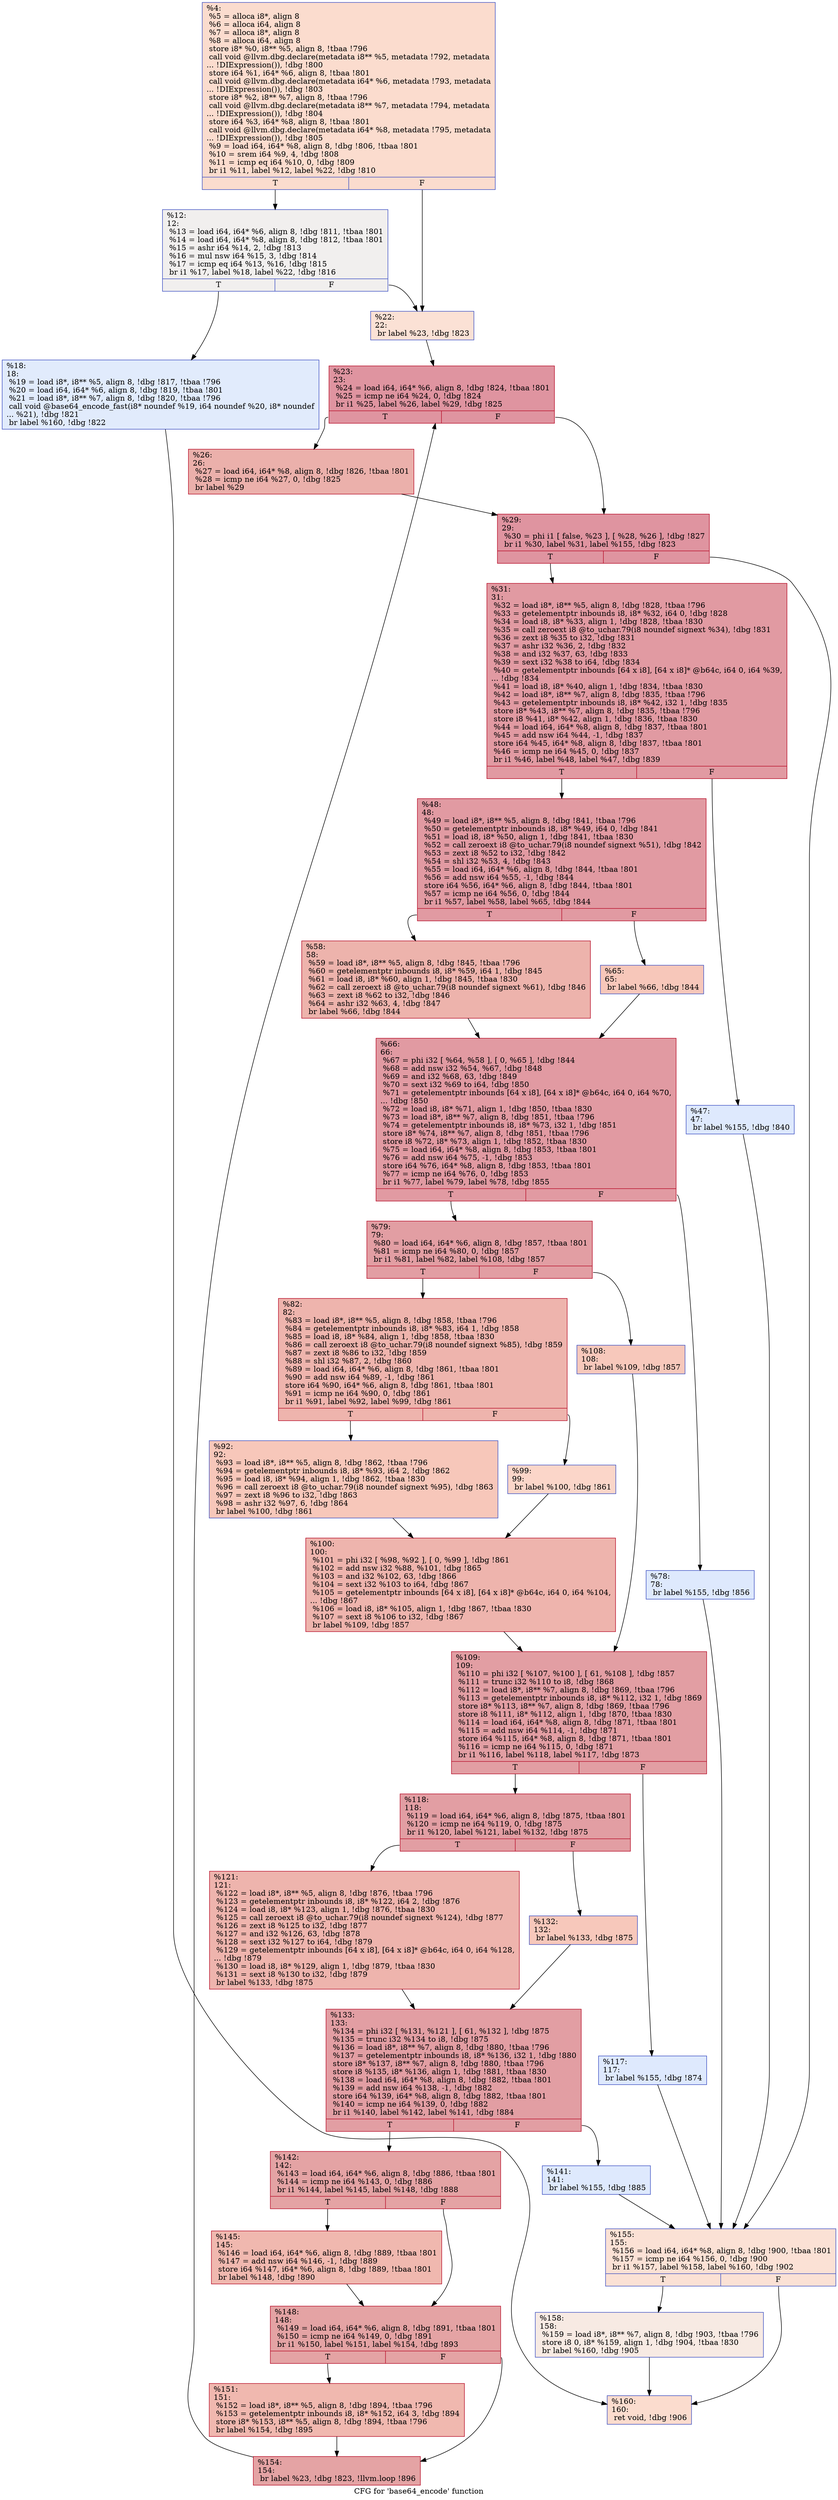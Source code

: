 digraph "CFG for 'base64_encode' function" {
	label="CFG for 'base64_encode' function";

	Node0xda5ec0 [shape=record,color="#3d50c3ff", style=filled, fillcolor="#f7af9170",label="{%4:\l  %5 = alloca i8*, align 8\l  %6 = alloca i64, align 8\l  %7 = alloca i8*, align 8\l  %8 = alloca i64, align 8\l  store i8* %0, i8** %5, align 8, !tbaa !796\l  call void @llvm.dbg.declare(metadata i8** %5, metadata !792, metadata\l... !DIExpression()), !dbg !800\l  store i64 %1, i64* %6, align 8, !tbaa !801\l  call void @llvm.dbg.declare(metadata i64* %6, metadata !793, metadata\l... !DIExpression()), !dbg !803\l  store i8* %2, i8** %7, align 8, !tbaa !796\l  call void @llvm.dbg.declare(metadata i8** %7, metadata !794, metadata\l... !DIExpression()), !dbg !804\l  store i64 %3, i64* %8, align 8, !tbaa !801\l  call void @llvm.dbg.declare(metadata i64* %8, metadata !795, metadata\l... !DIExpression()), !dbg !805\l  %9 = load i64, i64* %8, align 8, !dbg !806, !tbaa !801\l  %10 = srem i64 %9, 4, !dbg !808\l  %11 = icmp eq i64 %10, 0, !dbg !809\l  br i1 %11, label %12, label %22, !dbg !810\l|{<s0>T|<s1>F}}"];
	Node0xda5ec0:s0 -> Node0xda6190;
	Node0xda5ec0:s1 -> Node0xe77750;
	Node0xda6190 [shape=record,color="#3d50c3ff", style=filled, fillcolor="#e0dbd870",label="{%12:\l12:                                               \l  %13 = load i64, i64* %6, align 8, !dbg !811, !tbaa !801\l  %14 = load i64, i64* %8, align 8, !dbg !812, !tbaa !801\l  %15 = ashr i64 %14, 2, !dbg !813\l  %16 = mul nsw i64 %15, 3, !dbg !814\l  %17 = icmp eq i64 %13, %16, !dbg !815\l  br i1 %17, label %18, label %22, !dbg !816\l|{<s0>T|<s1>F}}"];
	Node0xda6190:s0 -> Node0xe77700;
	Node0xda6190:s1 -> Node0xe77750;
	Node0xe77700 [shape=record,color="#3d50c3ff", style=filled, fillcolor="#bbd1f870",label="{%18:\l18:                                               \l  %19 = load i8*, i8** %5, align 8, !dbg !817, !tbaa !796\l  %20 = load i64, i64* %6, align 8, !dbg !819, !tbaa !801\l  %21 = load i8*, i8** %7, align 8, !dbg !820, !tbaa !796\l  call void @base64_encode_fast(i8* noundef %19, i64 noundef %20, i8* noundef\l... %21), !dbg !821\l  br label %160, !dbg !822\l}"];
	Node0xe77700 -> Node0xe78100;
	Node0xe77750 [shape=record,color="#3d50c3ff", style=filled, fillcolor="#f7bca170",label="{%22:\l22:                                               \l  br label %23, !dbg !823\l}"];
	Node0xe77750 -> Node0xe777a0;
	Node0xe777a0 [shape=record,color="#b70d28ff", style=filled, fillcolor="#b70d2870",label="{%23:\l23:                                               \l  %24 = load i64, i64* %6, align 8, !dbg !824, !tbaa !801\l  %25 = icmp ne i64 %24, 0, !dbg !824\l  br i1 %25, label %26, label %29, !dbg !825\l|{<s0>T|<s1>F}}"];
	Node0xe777a0:s0 -> Node0xe777f0;
	Node0xe777a0:s1 -> Node0xe77840;
	Node0xe777f0 [shape=record,color="#b70d28ff", style=filled, fillcolor="#d24b4070",label="{%26:\l26:                                               \l  %27 = load i64, i64* %8, align 8, !dbg !826, !tbaa !801\l  %28 = icmp ne i64 %27, 0, !dbg !825\l  br label %29\l}"];
	Node0xe777f0 -> Node0xe77840;
	Node0xe77840 [shape=record,color="#b70d28ff", style=filled, fillcolor="#b70d2870",label="{%29:\l29:                                               \l  %30 = phi i1 [ false, %23 ], [ %28, %26 ], !dbg !827\l  br i1 %30, label %31, label %155, !dbg !823\l|{<s0>T|<s1>F}}"];
	Node0xe77840:s0 -> Node0xe77890;
	Node0xe77840:s1 -> Node0xe78060;
	Node0xe77890 [shape=record,color="#b70d28ff", style=filled, fillcolor="#bb1b2c70",label="{%31:\l31:                                               \l  %32 = load i8*, i8** %5, align 8, !dbg !828, !tbaa !796\l  %33 = getelementptr inbounds i8, i8* %32, i64 0, !dbg !828\l  %34 = load i8, i8* %33, align 1, !dbg !828, !tbaa !830\l  %35 = call zeroext i8 @to_uchar.79(i8 noundef signext %34), !dbg !831\l  %36 = zext i8 %35 to i32, !dbg !831\l  %37 = ashr i32 %36, 2, !dbg !832\l  %38 = and i32 %37, 63, !dbg !833\l  %39 = sext i32 %38 to i64, !dbg !834\l  %40 = getelementptr inbounds [64 x i8], [64 x i8]* @b64c, i64 0, i64 %39,\l... !dbg !834\l  %41 = load i8, i8* %40, align 1, !dbg !834, !tbaa !830\l  %42 = load i8*, i8** %7, align 8, !dbg !835, !tbaa !796\l  %43 = getelementptr inbounds i8, i8* %42, i32 1, !dbg !835\l  store i8* %43, i8** %7, align 8, !dbg !835, !tbaa !796\l  store i8 %41, i8* %42, align 1, !dbg !836, !tbaa !830\l  %44 = load i64, i64* %8, align 8, !dbg !837, !tbaa !801\l  %45 = add nsw i64 %44, -1, !dbg !837\l  store i64 %45, i64* %8, align 8, !dbg !837, !tbaa !801\l  %46 = icmp ne i64 %45, 0, !dbg !837\l  br i1 %46, label %48, label %47, !dbg !839\l|{<s0>T|<s1>F}}"];
	Node0xe77890:s0 -> Node0xe77930;
	Node0xe77890:s1 -> Node0xe778e0;
	Node0xe778e0 [shape=record,color="#3d50c3ff", style=filled, fillcolor="#b5cdfa70",label="{%47:\l47:                                               \l  br label %155, !dbg !840\l}"];
	Node0xe778e0 -> Node0xe78060;
	Node0xe77930 [shape=record,color="#b70d28ff", style=filled, fillcolor="#bb1b2c70",label="{%48:\l48:                                               \l  %49 = load i8*, i8** %5, align 8, !dbg !841, !tbaa !796\l  %50 = getelementptr inbounds i8, i8* %49, i64 0, !dbg !841\l  %51 = load i8, i8* %50, align 1, !dbg !841, !tbaa !830\l  %52 = call zeroext i8 @to_uchar.79(i8 noundef signext %51), !dbg !842\l  %53 = zext i8 %52 to i32, !dbg !842\l  %54 = shl i32 %53, 4, !dbg !843\l  %55 = load i64, i64* %6, align 8, !dbg !844, !tbaa !801\l  %56 = add nsw i64 %55, -1, !dbg !844\l  store i64 %56, i64* %6, align 8, !dbg !844, !tbaa !801\l  %57 = icmp ne i64 %56, 0, !dbg !844\l  br i1 %57, label %58, label %65, !dbg !844\l|{<s0>T|<s1>F}}"];
	Node0xe77930:s0 -> Node0xe77980;
	Node0xe77930:s1 -> Node0xe779d0;
	Node0xe77980 [shape=record,color="#b70d28ff", style=filled, fillcolor="#d6524470",label="{%58:\l58:                                               \l  %59 = load i8*, i8** %5, align 8, !dbg !845, !tbaa !796\l  %60 = getelementptr inbounds i8, i8* %59, i64 1, !dbg !845\l  %61 = load i8, i8* %60, align 1, !dbg !845, !tbaa !830\l  %62 = call zeroext i8 @to_uchar.79(i8 noundef signext %61), !dbg !846\l  %63 = zext i8 %62 to i32, !dbg !846\l  %64 = ashr i32 %63, 4, !dbg !847\l  br label %66, !dbg !844\l}"];
	Node0xe77980 -> Node0xe77a20;
	Node0xe779d0 [shape=record,color="#3d50c3ff", style=filled, fillcolor="#ec7f6370",label="{%65:\l65:                                               \l  br label %66, !dbg !844\l}"];
	Node0xe779d0 -> Node0xe77a20;
	Node0xe77a20 [shape=record,color="#b70d28ff", style=filled, fillcolor="#bb1b2c70",label="{%66:\l66:                                               \l  %67 = phi i32 [ %64, %58 ], [ 0, %65 ], !dbg !844\l  %68 = add nsw i32 %54, %67, !dbg !848\l  %69 = and i32 %68, 63, !dbg !849\l  %70 = sext i32 %69 to i64, !dbg !850\l  %71 = getelementptr inbounds [64 x i8], [64 x i8]* @b64c, i64 0, i64 %70,\l... !dbg !850\l  %72 = load i8, i8* %71, align 1, !dbg !850, !tbaa !830\l  %73 = load i8*, i8** %7, align 8, !dbg !851, !tbaa !796\l  %74 = getelementptr inbounds i8, i8* %73, i32 1, !dbg !851\l  store i8* %74, i8** %7, align 8, !dbg !851, !tbaa !796\l  store i8 %72, i8* %73, align 1, !dbg !852, !tbaa !830\l  %75 = load i64, i64* %8, align 8, !dbg !853, !tbaa !801\l  %76 = add nsw i64 %75, -1, !dbg !853\l  store i64 %76, i64* %8, align 8, !dbg !853, !tbaa !801\l  %77 = icmp ne i64 %76, 0, !dbg !853\l  br i1 %77, label %79, label %78, !dbg !855\l|{<s0>T|<s1>F}}"];
	Node0xe77a20:s0 -> Node0xe77ac0;
	Node0xe77a20:s1 -> Node0xe77a70;
	Node0xe77a70 [shape=record,color="#3d50c3ff", style=filled, fillcolor="#b5cdfa70",label="{%78:\l78:                                               \l  br label %155, !dbg !856\l}"];
	Node0xe77a70 -> Node0xe78060;
	Node0xe77ac0 [shape=record,color="#b70d28ff", style=filled, fillcolor="#be242e70",label="{%79:\l79:                                               \l  %80 = load i64, i64* %6, align 8, !dbg !857, !tbaa !801\l  %81 = icmp ne i64 %80, 0, !dbg !857\l  br i1 %81, label %82, label %108, !dbg !857\l|{<s0>T|<s1>F}}"];
	Node0xe77ac0:s0 -> Node0xe77b10;
	Node0xe77ac0:s1 -> Node0xe77c50;
	Node0xe77b10 [shape=record,color="#b70d28ff", style=filled, fillcolor="#d8564670",label="{%82:\l82:                                               \l  %83 = load i8*, i8** %5, align 8, !dbg !858, !tbaa !796\l  %84 = getelementptr inbounds i8, i8* %83, i64 1, !dbg !858\l  %85 = load i8, i8* %84, align 1, !dbg !858, !tbaa !830\l  %86 = call zeroext i8 @to_uchar.79(i8 noundef signext %85), !dbg !859\l  %87 = zext i8 %86 to i32, !dbg !859\l  %88 = shl i32 %87, 2, !dbg !860\l  %89 = load i64, i64* %6, align 8, !dbg !861, !tbaa !801\l  %90 = add nsw i64 %89, -1, !dbg !861\l  store i64 %90, i64* %6, align 8, !dbg !861, !tbaa !801\l  %91 = icmp ne i64 %90, 0, !dbg !861\l  br i1 %91, label %92, label %99, !dbg !861\l|{<s0>T|<s1>F}}"];
	Node0xe77b10:s0 -> Node0xe77b60;
	Node0xe77b10:s1 -> Node0xe77bb0;
	Node0xe77b60 [shape=record,color="#3d50c3ff", style=filled, fillcolor="#ec7f6370",label="{%92:\l92:                                               \l  %93 = load i8*, i8** %5, align 8, !dbg !862, !tbaa !796\l  %94 = getelementptr inbounds i8, i8* %93, i64 2, !dbg !862\l  %95 = load i8, i8* %94, align 1, !dbg !862, !tbaa !830\l  %96 = call zeroext i8 @to_uchar.79(i8 noundef signext %95), !dbg !863\l  %97 = zext i8 %96 to i32, !dbg !863\l  %98 = ashr i32 %97, 6, !dbg !864\l  br label %100, !dbg !861\l}"];
	Node0xe77b60 -> Node0xe77c00;
	Node0xe77bb0 [shape=record,color="#3d50c3ff", style=filled, fillcolor="#f6a38570",label="{%99:\l99:                                               \l  br label %100, !dbg !861\l}"];
	Node0xe77bb0 -> Node0xe77c00;
	Node0xe77c00 [shape=record,color="#b70d28ff", style=filled, fillcolor="#d8564670",label="{%100:\l100:                                              \l  %101 = phi i32 [ %98, %92 ], [ 0, %99 ], !dbg !861\l  %102 = add nsw i32 %88, %101, !dbg !865\l  %103 = and i32 %102, 63, !dbg !866\l  %104 = sext i32 %103 to i64, !dbg !867\l  %105 = getelementptr inbounds [64 x i8], [64 x i8]* @b64c, i64 0, i64 %104,\l... !dbg !867\l  %106 = load i8, i8* %105, align 1, !dbg !867, !tbaa !830\l  %107 = sext i8 %106 to i32, !dbg !867\l  br label %109, !dbg !857\l}"];
	Node0xe77c00 -> Node0xe77ca0;
	Node0xe77c50 [shape=record,color="#3d50c3ff", style=filled, fillcolor="#ed836670",label="{%108:\l108:                                              \l  br label %109, !dbg !857\l}"];
	Node0xe77c50 -> Node0xe77ca0;
	Node0xe77ca0 [shape=record,color="#b70d28ff", style=filled, fillcolor="#be242e70",label="{%109:\l109:                                              \l  %110 = phi i32 [ %107, %100 ], [ 61, %108 ], !dbg !857\l  %111 = trunc i32 %110 to i8, !dbg !868\l  %112 = load i8*, i8** %7, align 8, !dbg !869, !tbaa !796\l  %113 = getelementptr inbounds i8, i8* %112, i32 1, !dbg !869\l  store i8* %113, i8** %7, align 8, !dbg !869, !tbaa !796\l  store i8 %111, i8* %112, align 1, !dbg !870, !tbaa !830\l  %114 = load i64, i64* %8, align 8, !dbg !871, !tbaa !801\l  %115 = add nsw i64 %114, -1, !dbg !871\l  store i64 %115, i64* %8, align 8, !dbg !871, !tbaa !801\l  %116 = icmp ne i64 %115, 0, !dbg !871\l  br i1 %116, label %118, label %117, !dbg !873\l|{<s0>T|<s1>F}}"];
	Node0xe77ca0:s0 -> Node0xe77d40;
	Node0xe77ca0:s1 -> Node0xe77cf0;
	Node0xe77cf0 [shape=record,color="#3d50c3ff", style=filled, fillcolor="#b5cdfa70",label="{%117:\l117:                                              \l  br label %155, !dbg !874\l}"];
	Node0xe77cf0 -> Node0xe78060;
	Node0xe77d40 [shape=record,color="#b70d28ff", style=filled, fillcolor="#be242e70",label="{%118:\l118:                                              \l  %119 = load i64, i64* %6, align 8, !dbg !875, !tbaa !801\l  %120 = icmp ne i64 %119, 0, !dbg !875\l  br i1 %120, label %121, label %132, !dbg !875\l|{<s0>T|<s1>F}}"];
	Node0xe77d40:s0 -> Node0xe77d90;
	Node0xe77d40:s1 -> Node0xe77de0;
	Node0xe77d90 [shape=record,color="#b70d28ff", style=filled, fillcolor="#d8564670",label="{%121:\l121:                                              \l  %122 = load i8*, i8** %5, align 8, !dbg !876, !tbaa !796\l  %123 = getelementptr inbounds i8, i8* %122, i64 2, !dbg !876\l  %124 = load i8, i8* %123, align 1, !dbg !876, !tbaa !830\l  %125 = call zeroext i8 @to_uchar.79(i8 noundef signext %124), !dbg !877\l  %126 = zext i8 %125 to i32, !dbg !877\l  %127 = and i32 %126, 63, !dbg !878\l  %128 = sext i32 %127 to i64, !dbg !879\l  %129 = getelementptr inbounds [64 x i8], [64 x i8]* @b64c, i64 0, i64 %128,\l... !dbg !879\l  %130 = load i8, i8* %129, align 1, !dbg !879, !tbaa !830\l  %131 = sext i8 %130 to i32, !dbg !879\l  br label %133, !dbg !875\l}"];
	Node0xe77d90 -> Node0xe77e30;
	Node0xe77de0 [shape=record,color="#3d50c3ff", style=filled, fillcolor="#ed836670",label="{%132:\l132:                                              \l  br label %133, !dbg !875\l}"];
	Node0xe77de0 -> Node0xe77e30;
	Node0xe77e30 [shape=record,color="#b70d28ff", style=filled, fillcolor="#be242e70",label="{%133:\l133:                                              \l  %134 = phi i32 [ %131, %121 ], [ 61, %132 ], !dbg !875\l  %135 = trunc i32 %134 to i8, !dbg !875\l  %136 = load i8*, i8** %7, align 8, !dbg !880, !tbaa !796\l  %137 = getelementptr inbounds i8, i8* %136, i32 1, !dbg !880\l  store i8* %137, i8** %7, align 8, !dbg !880, !tbaa !796\l  store i8 %135, i8* %136, align 1, !dbg !881, !tbaa !830\l  %138 = load i64, i64* %8, align 8, !dbg !882, !tbaa !801\l  %139 = add nsw i64 %138, -1, !dbg !882\l  store i64 %139, i64* %8, align 8, !dbg !882, !tbaa !801\l  %140 = icmp ne i64 %139, 0, !dbg !882\l  br i1 %140, label %142, label %141, !dbg !884\l|{<s0>T|<s1>F}}"];
	Node0xe77e30:s0 -> Node0xe77ed0;
	Node0xe77e30:s1 -> Node0xe77e80;
	Node0xe77e80 [shape=record,color="#3d50c3ff", style=filled, fillcolor="#b5cdfa70",label="{%141:\l141:                                              \l  br label %155, !dbg !885\l}"];
	Node0xe77e80 -> Node0xe78060;
	Node0xe77ed0 [shape=record,color="#b70d28ff", style=filled, fillcolor="#c32e3170",label="{%142:\l142:                                              \l  %143 = load i64, i64* %6, align 8, !dbg !886, !tbaa !801\l  %144 = icmp ne i64 %143, 0, !dbg !886\l  br i1 %144, label %145, label %148, !dbg !888\l|{<s0>T|<s1>F}}"];
	Node0xe77ed0:s0 -> Node0xe77f20;
	Node0xe77ed0:s1 -> Node0xe77f70;
	Node0xe77f20 [shape=record,color="#b70d28ff", style=filled, fillcolor="#dc5d4a70",label="{%145:\l145:                                              \l  %146 = load i64, i64* %6, align 8, !dbg !889, !tbaa !801\l  %147 = add nsw i64 %146, -1, !dbg !889\l  store i64 %147, i64* %6, align 8, !dbg !889, !tbaa !801\l  br label %148, !dbg !890\l}"];
	Node0xe77f20 -> Node0xe77f70;
	Node0xe77f70 [shape=record,color="#b70d28ff", style=filled, fillcolor="#c32e3170",label="{%148:\l148:                                              \l  %149 = load i64, i64* %6, align 8, !dbg !891, !tbaa !801\l  %150 = icmp ne i64 %149, 0, !dbg !891\l  br i1 %150, label %151, label %154, !dbg !893\l|{<s0>T|<s1>F}}"];
	Node0xe77f70:s0 -> Node0xe77fc0;
	Node0xe77f70:s1 -> Node0xe78010;
	Node0xe77fc0 [shape=record,color="#b70d28ff", style=filled, fillcolor="#dc5d4a70",label="{%151:\l151:                                              \l  %152 = load i8*, i8** %5, align 8, !dbg !894, !tbaa !796\l  %153 = getelementptr inbounds i8, i8* %152, i64 3, !dbg !894\l  store i8* %153, i8** %5, align 8, !dbg !894, !tbaa !796\l  br label %154, !dbg !895\l}"];
	Node0xe77fc0 -> Node0xe78010;
	Node0xe78010 [shape=record,color="#b70d28ff", style=filled, fillcolor="#c32e3170",label="{%154:\l154:                                              \l  br label %23, !dbg !823, !llvm.loop !896\l}"];
	Node0xe78010 -> Node0xe777a0;
	Node0xe78060 [shape=record,color="#3d50c3ff", style=filled, fillcolor="#f7bca170",label="{%155:\l155:                                              \l  %156 = load i64, i64* %8, align 8, !dbg !900, !tbaa !801\l  %157 = icmp ne i64 %156, 0, !dbg !900\l  br i1 %157, label %158, label %160, !dbg !902\l|{<s0>T|<s1>F}}"];
	Node0xe78060:s0 -> Node0xe780b0;
	Node0xe78060:s1 -> Node0xe78100;
	Node0xe780b0 [shape=record,color="#3d50c3ff", style=filled, fillcolor="#eed0c070",label="{%158:\l158:                                              \l  %159 = load i8*, i8** %7, align 8, !dbg !903, !tbaa !796\l  store i8 0, i8* %159, align 1, !dbg !904, !tbaa !830\l  br label %160, !dbg !905\l}"];
	Node0xe780b0 -> Node0xe78100;
	Node0xe78100 [shape=record,color="#3d50c3ff", style=filled, fillcolor="#f7af9170",label="{%160:\l160:                                              \l  ret void, !dbg !906\l}"];
}
